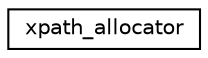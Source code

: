 digraph G
{
 // INTERACTIVE_SVG=YES
  edge [fontname="Helvetica",fontsize="10",labelfontname="Helvetica",labelfontsize="10"];
  node [fontname="Helvetica",fontsize="10",shape=record];
  rankdir="LR";
  Node1 [label="xpath_allocator",height=0.2,width=0.4,color="black", fillcolor="white", style="filled",URL="$d9/d51/classxpath__allocator.html"];
}
